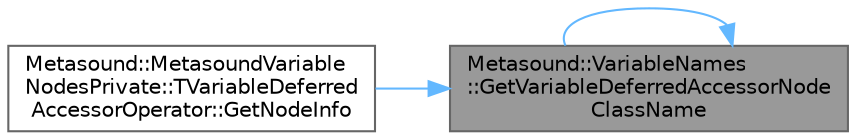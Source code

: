 digraph "Metasound::VariableNames::GetVariableDeferredAccessorNodeClassName"
{
 // INTERACTIVE_SVG=YES
 // LATEX_PDF_SIZE
  bgcolor="transparent";
  edge [fontname=Helvetica,fontsize=10,labelfontname=Helvetica,labelfontsize=10];
  node [fontname=Helvetica,fontsize=10,shape=box,height=0.2,width=0.4];
  rankdir="RL";
  Node1 [id="Node000001",label="Metasound::VariableNames\l::GetVariableDeferredAccessorNode\lClassName",height=0.2,width=0.4,color="gray40", fillcolor="grey60", style="filled", fontcolor="black",tooltip="Class name for variable deferred accessor node."];
  Node1 -> Node2 [id="edge1_Node000001_Node000002",dir="back",color="steelblue1",style="solid",tooltip=" "];
  Node2 [id="Node000002",label="Metasound::MetasoundVariable\lNodesPrivate::TVariableDeferred\lAccessorOperator::GetNodeInfo",height=0.2,width=0.4,color="grey40", fillcolor="white", style="filled",URL="$df/d7b/classMetasound_1_1MetasoundVariableNodesPrivate_1_1TVariableDeferredAccessorOperator.html#aaeb5930a085b87d1174f5a37f9302a16",tooltip=" "];
  Node1 -> Node1 [id="edge2_Node000001_Node000001",dir="back",color="steelblue1",style="solid",tooltip=" "];
}
